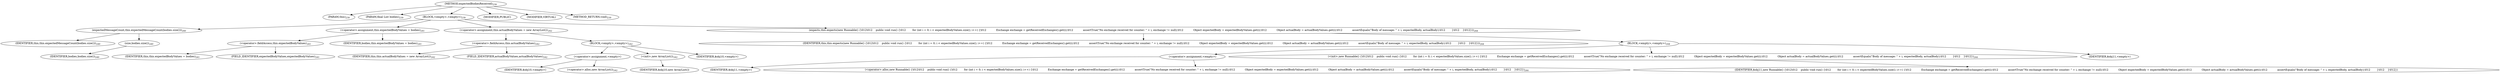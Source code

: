 digraph "expectedBodiesReceived" {  
"740" [label = <(METHOD,expectedBodiesReceived)<SUB>239</SUB>> ]
"31" [label = <(PARAM,this)<SUB>239</SUB>> ]
"741" [label = <(PARAM,final List bodies)<SUB>239</SUB>> ]
"742" [label = <(BLOCK,&lt;empty&gt;,&lt;empty&gt;)<SUB>239</SUB>> ]
"743" [label = <(expectedMessageCount,this.expectedMessageCount(bodies.size()))<SUB>240</SUB>> ]
"30" [label = <(IDENTIFIER,this,this.expectedMessageCount(bodies.size()))<SUB>240</SUB>> ]
"744" [label = <(size,bodies.size())<SUB>240</SUB>> ]
"745" [label = <(IDENTIFIER,bodies,bodies.size())<SUB>240</SUB>> ]
"746" [label = <(&lt;operator&gt;.assignment,this.expectedBodyValues = bodies)<SUB>241</SUB>> ]
"747" [label = <(&lt;operator&gt;.fieldAccess,this.expectedBodyValues)<SUB>241</SUB>> ]
"32" [label = <(IDENTIFIER,this,this.expectedBodyValues = bodies)<SUB>241</SUB>> ]
"748" [label = <(FIELD_IDENTIFIER,expectedBodyValues,expectedBodyValues)<SUB>241</SUB>> ]
"749" [label = <(IDENTIFIER,bodies,this.expectedBodyValues = bodies)<SUB>241</SUB>> ]
"750" [label = <(&lt;operator&gt;.assignment,this.actualBodyValues = new ArrayList())<SUB>242</SUB>> ]
"751" [label = <(&lt;operator&gt;.fieldAccess,this.actualBodyValues)<SUB>242</SUB>> ]
"33" [label = <(IDENTIFIER,this,this.actualBodyValues = new ArrayList())<SUB>242</SUB>> ]
"752" [label = <(FIELD_IDENTIFIER,actualBodyValues,actualBodyValues)<SUB>242</SUB>> ]
"753" [label = <(BLOCK,&lt;empty&gt;,&lt;empty&gt;)<SUB>242</SUB>> ]
"754" [label = <(&lt;operator&gt;.assignment,&lt;empty&gt;)> ]
"755" [label = <(IDENTIFIER,$obj10,&lt;empty&gt;)> ]
"756" [label = <(&lt;operator&gt;.alloc,new ArrayList())<SUB>242</SUB>> ]
"757" [label = <(&lt;init&gt;,new ArrayList())<SUB>242</SUB>> ]
"758" [label = <(IDENTIFIER,$obj10,new ArrayList())> ]
"759" [label = <(IDENTIFIER,$obj10,&lt;empty&gt;)> ]
"760" [label = <(expects,this.expects(new Runnable() {\012\012    public void run() {\012        for (int i = 0; i &lt; expectedBodyValues.size(); i++) {\012            Exchange exchange = getReceivedExchanges().get(i);\012            assertTrue(&quot;No exchange received for counter: &quot; + i, exchange != null);\012            Object expectedBody = expectedBodyValues.get(i);\012            Object actualBody = actualBodyValues.get(i);\012            assertEquals(&quot;Body of message: &quot; + i, expectedBody, actualBody);\012        }\012    }\012}))<SUB>244</SUB>> ]
"34" [label = <(IDENTIFIER,this,this.expects(new Runnable() {\012\012    public void run() {\012        for (int i = 0; i &lt; expectedBodyValues.size(); i++) {\012            Exchange exchange = getReceivedExchanges().get(i);\012            assertTrue(&quot;No exchange received for counter: &quot; + i, exchange != null);\012            Object expectedBody = expectedBodyValues.get(i);\012            Object actualBody = actualBodyValues.get(i);\012            assertEquals(&quot;Body of message: &quot; + i, expectedBody, actualBody);\012        }\012    }\012}))<SUB>244</SUB>> ]
"761" [label = <(BLOCK,&lt;empty&gt;,&lt;empty&gt;)<SUB>244</SUB>> ]
"762" [label = <(&lt;operator&gt;.assignment,&lt;empty&gt;)> ]
"763" [label = <(IDENTIFIER,$obj11,&lt;empty&gt;)> ]
"764" [label = <(&lt;operator&gt;.alloc,new Runnable() {\012\012    public void run() {\012        for (int i = 0; i &lt; expectedBodyValues.size(); i++) {\012            Exchange exchange = getReceivedExchanges().get(i);\012            assertTrue(&quot;No exchange received for counter: &quot; + i, exchange != null);\012            Object expectedBody = expectedBodyValues.get(i);\012            Object actualBody = actualBodyValues.get(i);\012            assertEquals(&quot;Body of message: &quot; + i, expectedBody, actualBody);\012        }\012    }\012})<SUB>244</SUB>> ]
"765" [label = <(&lt;init&gt;,new Runnable() {\012\012    public void run() {\012        for (int i = 0; i &lt; expectedBodyValues.size(); i++) {\012            Exchange exchange = getReceivedExchanges().get(i);\012            assertTrue(&quot;No exchange received for counter: &quot; + i, exchange != null);\012            Object expectedBody = expectedBodyValues.get(i);\012            Object actualBody = actualBodyValues.get(i);\012            assertEquals(&quot;Body of message: &quot; + i, expectedBody, actualBody);\012        }\012    }\012})<SUB>244</SUB>> ]
"766" [label = <(IDENTIFIER,$obj11,new Runnable() {\012\012    public void run() {\012        for (int i = 0; i &lt; expectedBodyValues.size(); i++) {\012            Exchange exchange = getReceivedExchanges().get(i);\012            assertTrue(&quot;No exchange received for counter: &quot; + i, exchange != null);\012            Object expectedBody = expectedBodyValues.get(i);\012            Object actualBody = actualBodyValues.get(i);\012            assertEquals(&quot;Body of message: &quot; + i, expectedBody, actualBody);\012        }\012    }\012})> ]
"767" [label = <(IDENTIFIER,$obj11,&lt;empty&gt;)> ]
"768" [label = <(MODIFIER,PUBLIC)> ]
"769" [label = <(MODIFIER,VIRTUAL)> ]
"770" [label = <(METHOD_RETURN,void)<SUB>239</SUB>> ]
  "740" -> "31" 
  "740" -> "741" 
  "740" -> "742" 
  "740" -> "768" 
  "740" -> "769" 
  "740" -> "770" 
  "742" -> "743" 
  "742" -> "746" 
  "742" -> "750" 
  "742" -> "760" 
  "743" -> "30" 
  "743" -> "744" 
  "744" -> "745" 
  "746" -> "747" 
  "746" -> "749" 
  "747" -> "32" 
  "747" -> "748" 
  "750" -> "751" 
  "750" -> "753" 
  "751" -> "33" 
  "751" -> "752" 
  "753" -> "754" 
  "753" -> "757" 
  "753" -> "759" 
  "754" -> "755" 
  "754" -> "756" 
  "757" -> "758" 
  "760" -> "34" 
  "760" -> "761" 
  "761" -> "762" 
  "761" -> "765" 
  "761" -> "767" 
  "762" -> "763" 
  "762" -> "764" 
  "765" -> "766" 
}
